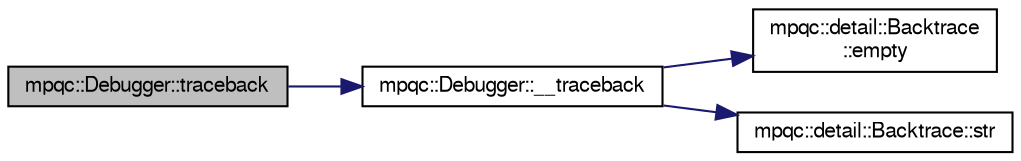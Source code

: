 digraph "mpqc::Debugger::traceback"
{
 // LATEX_PDF_SIZE
  edge [fontname="FreeSans",fontsize="10",labelfontname="FreeSans",labelfontsize="10"];
  node [fontname="FreeSans",fontsize="10",shape=record];
  rankdir="LR";
  Node1 [label="mpqc::Debugger::traceback",height=0.2,width=0.4,color="black", fillcolor="grey75", style="filled", fontcolor="black",tooltip=" "];
  Node1 -> Node2 [color="midnightblue",fontsize="10",style="solid",fontname="FreeSans"];
  Node2 [label="mpqc::Debugger::__traceback",height=0.2,width=0.4,color="black", fillcolor="white", style="filled",URL="$classmpqc_1_1_debugger.html#a3bded73e46b0fb03ec108818b1ef4b88",tooltip=" "];
  Node2 -> Node3 [color="midnightblue",fontsize="10",style="solid",fontname="FreeSans"];
  Node3 [label="mpqc::detail::Backtrace\l::empty",height=0.2,width=0.4,color="black", fillcolor="white", style="filled",URL="$classmpqc_1_1detail_1_1_backtrace.html#a12ca6fe3fb1e75e76ff054384d3bf1b8",tooltip=" "];
  Node2 -> Node4 [color="midnightblue",fontsize="10",style="solid",fontname="FreeSans"];
  Node4 [label="mpqc::detail::Backtrace::str",height=0.2,width=0.4,color="black", fillcolor="white", style="filled",URL="$classmpqc_1_1detail_1_1_backtrace.html#a97d27bd13ee4439c181f58b69b4b0694",tooltip=" "];
}
